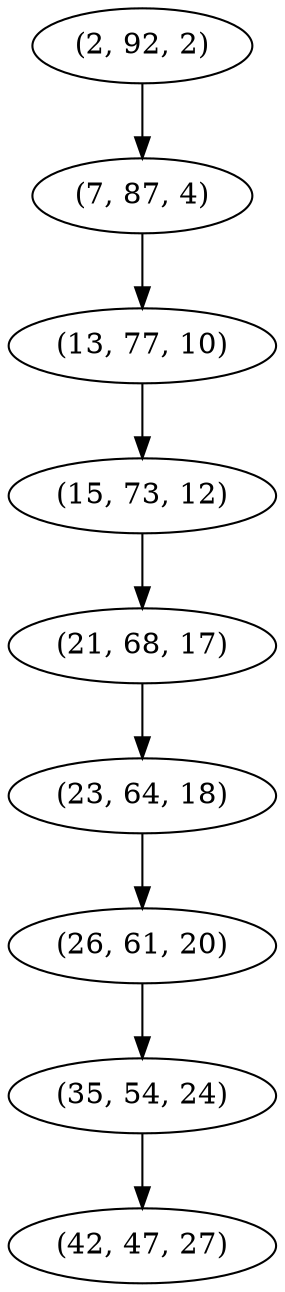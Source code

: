 digraph tree {
    "(2, 92, 2)";
    "(7, 87, 4)";
    "(13, 77, 10)";
    "(15, 73, 12)";
    "(21, 68, 17)";
    "(23, 64, 18)";
    "(26, 61, 20)";
    "(35, 54, 24)";
    "(42, 47, 27)";
    "(2, 92, 2)" -> "(7, 87, 4)";
    "(7, 87, 4)" -> "(13, 77, 10)";
    "(13, 77, 10)" -> "(15, 73, 12)";
    "(15, 73, 12)" -> "(21, 68, 17)";
    "(21, 68, 17)" -> "(23, 64, 18)";
    "(23, 64, 18)" -> "(26, 61, 20)";
    "(26, 61, 20)" -> "(35, 54, 24)";
    "(35, 54, 24)" -> "(42, 47, 27)";
}
